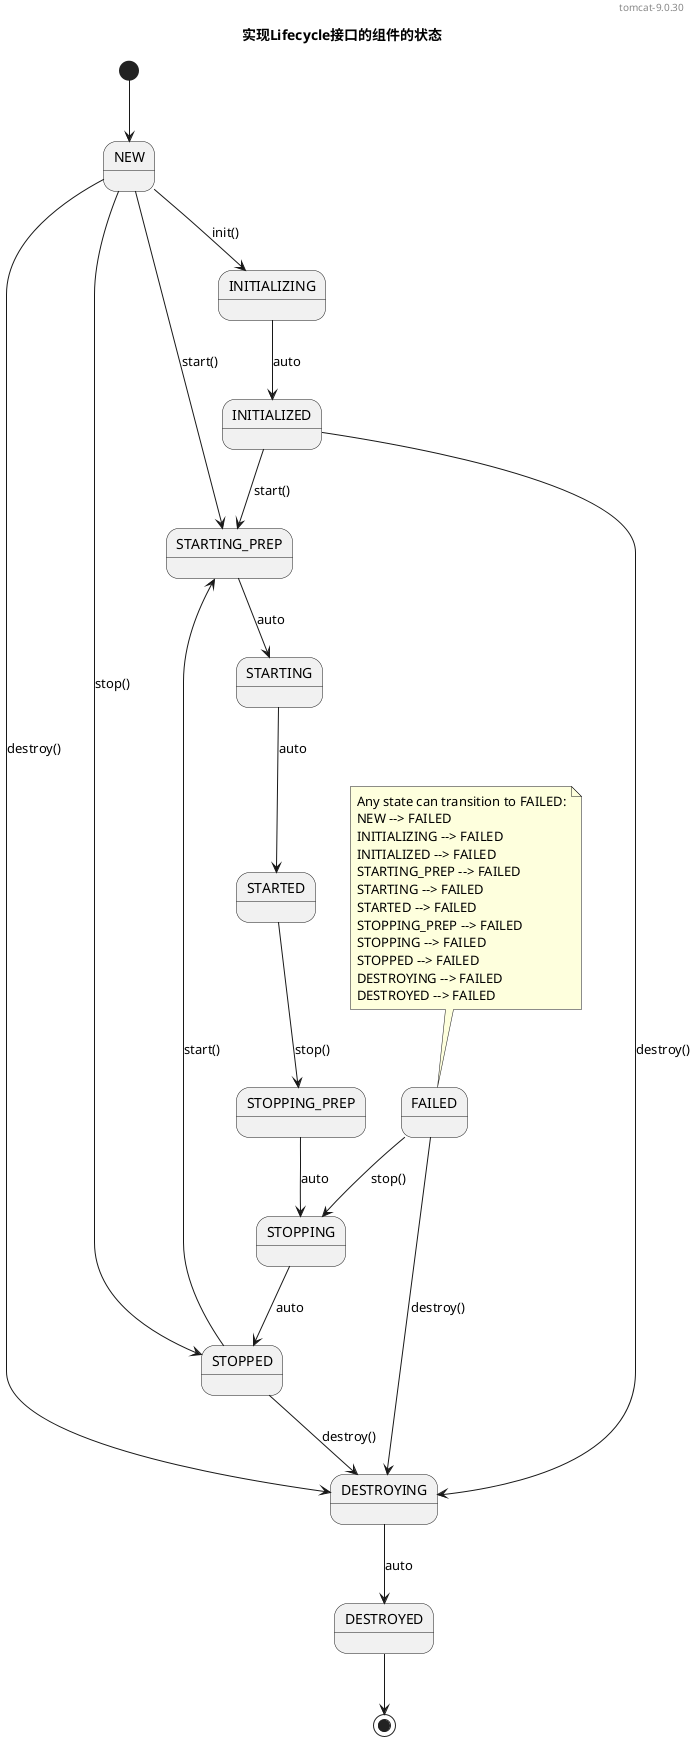@startuml

header tomcat-9.0.30

title 实现Lifecycle接口的组件的状态

[*] --> NEW
NEW --> INITIALIZING: init()
NEW --> DESTROYING: destroy()
NEW --> STARTING_PREP: start()
NEW --> STOPPED: stop()
INITIALIZING --> INITIALIZED: auto
INITIALIZED --> DESTROYING: destroy()
INITIALIZED --> STARTING_PREP: start()
STARTING_PREP --> STARTING: auto
STARTING --> STARTED: auto
STARTED --> STOPPING_PREP: stop()
STOPPING_PREP --> STOPPING: auto
STOPPING --> STOPPED: auto
STOPPED --> STARTING_PREP: start()
STOPPED --> DESTROYING: destroy()
DESTROYING --> DESTROYED: auto

FAILED --> STOPPING: stop()
FAILED --> DESTROYING: destroy()

note top of FAILED
Any state can transition to FAILED:
NEW --> FAILED
INITIALIZING --> FAILED
INITIALIZED --> FAILED
STARTING_PREP --> FAILED
STARTING --> FAILED
STARTED --> FAILED
STOPPING_PREP --> FAILED
STOPPING --> FAILED
STOPPED --> FAILED
DESTROYING --> FAILED
DESTROYED --> FAILED
end note

DESTROYED --> [*]

@enduml